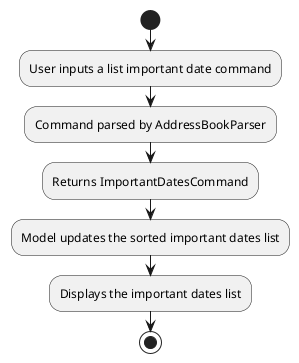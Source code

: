 @startuml
'https://plantuml.com/activity-diagram-beta

start
:User inputs a list important date command;
:Command parsed by AddressBookParser;
:Returns ImportantDatesCommand;
:Model updates the sorted important dates list;
:Displays the important dates list;
stop

@enduml

